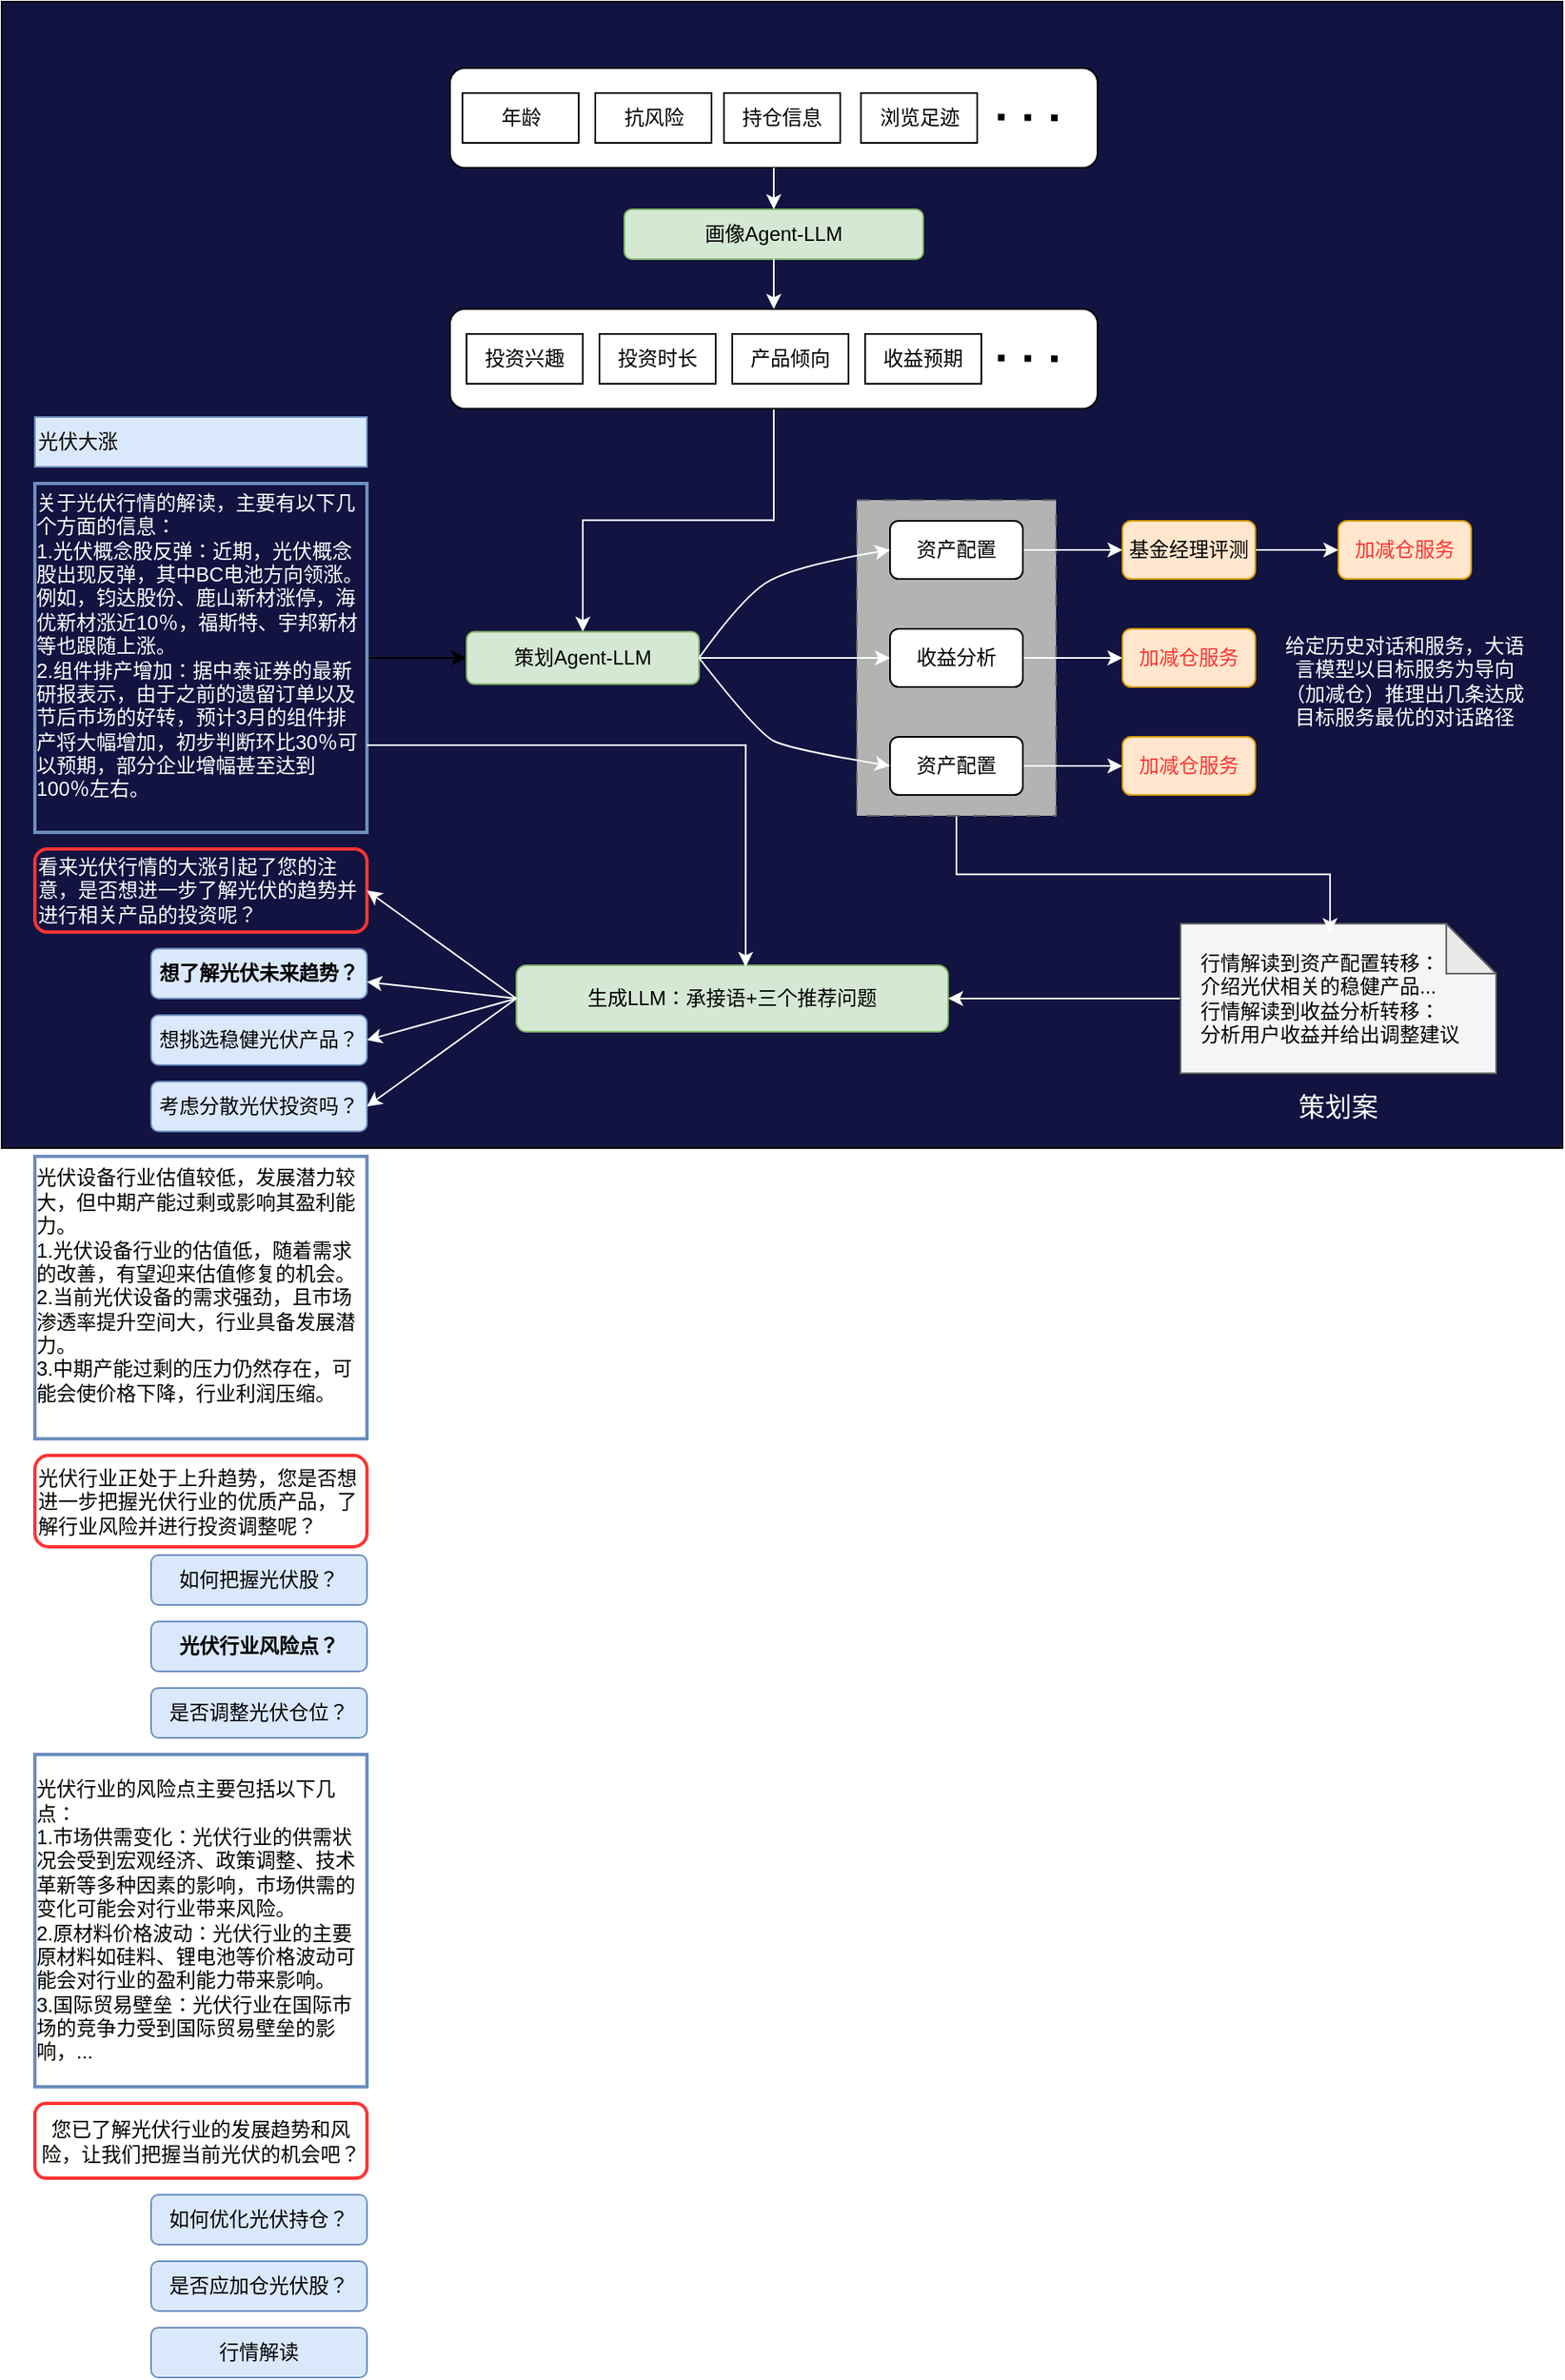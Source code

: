 <mxfile version="24.0.7" type="github">
  <diagram name="第 1 页" id="EtUGMnVDYJDm20vKxgLq">
    <mxGraphModel dx="2074" dy="1680" grid="1" gridSize="10" guides="1" tooltips="1" connect="1" arrows="1" fold="1" page="1" pageScale="1" pageWidth="1200" pageHeight="500" math="0" shadow="0">
      <root>
        <mxCell id="0" />
        <mxCell id="1" parent="0" />
        <mxCell id="uR9ak8hIEpnR53gFkSXh-45" value="" style="rounded=0;whiteSpace=wrap;html=1;fillColor=#121340;" vertex="1" parent="1">
          <mxGeometry x="40" y="-220" width="940" height="690" as="geometry" />
        </mxCell>
        <mxCell id="tnhg12BTTxNdXiN9A4QB-3" value="光伏大涨" style="rounded=0;whiteSpace=wrap;html=1;align=left;fillColor=#dae8fc;strokeColor=#6c8ebf;" parent="1" vertex="1">
          <mxGeometry x="60" y="30" width="200" height="30" as="geometry" />
        </mxCell>
        <mxCell id="uR9ak8hIEpnR53gFkSXh-39" style="edgeStyle=orthogonalEdgeStyle;rounded=0;orthogonalLoop=1;jettySize=auto;html=1;exitX=1;exitY=0.5;exitDx=0;exitDy=0;entryX=0;entryY=0.5;entryDx=0;entryDy=0;" edge="1" parent="1" source="tnhg12BTTxNdXiN9A4QB-5" target="uR9ak8hIEpnR53gFkSXh-29">
          <mxGeometry relative="1" as="geometry" />
        </mxCell>
        <mxCell id="tnhg12BTTxNdXiN9A4QB-5" value="&lt;div style=&quot;text-align: left;&quot;&gt;&lt;font color=&quot;#ffffff&quot;&gt;关于光伏行情的解读，主要有以下几个方面的信息：&lt;/font&gt;&lt;/div&gt;&lt;div style=&quot;text-align: left;&quot;&gt;&lt;font color=&quot;#ffffff&quot;&gt;1.光伏概念股反弹：近期，光伏概念股出现反弹，其中BC电池方向领涨。例如，钧达股份、鹿山新材涨停，海优新材涨近10％，福斯特、宇邦新材等也跟随上涨。&lt;/font&gt;&lt;/div&gt;&lt;div style=&quot;text-align: left;&quot;&gt;&lt;font color=&quot;#ffffff&quot;&gt;2.组件排产增加：据中泰证券的最新研报表示，由于之前的遗留订单以及节后市场的好转，预计3月的组件排产将大幅增加，初步判断环比30％可以预期，部分企业增幅甚至达到100％左右。&lt;/font&gt;&lt;/div&gt;&lt;div&gt;&lt;br&gt;&lt;/div&gt;" style="rounded=0;whiteSpace=wrap;html=1;fillColor=none;strokeColor=#6c8ebf;strokeWidth=2;" parent="1" vertex="1">
          <mxGeometry x="60" y="70" width="200" height="210" as="geometry" />
        </mxCell>
        <mxCell id="tnhg12BTTxNdXiN9A4QB-6" value="&lt;div class=&quot;lake-content&quot;&gt;&lt;strong&gt;想了解光伏未来趋势？&lt;/strong&gt;&lt;/div&gt;" style="rounded=1;whiteSpace=wrap;html=1;fillColor=#dae8fc;strokeColor=#6c8ebf;" parent="1" vertex="1">
          <mxGeometry x="130" y="350" width="130" height="30" as="geometry" />
        </mxCell>
        <mxCell id="tnhg12BTTxNdXiN9A4QB-7" value="&lt;div class=&quot;lake-content&quot;&gt;&lt;div class=&quot;lake-content&quot;&gt;想挑选稳健光伏产品？&lt;/div&gt;&lt;/div&gt;" style="rounded=1;whiteSpace=wrap;html=1;fillColor=#dae8fc;strokeColor=#6c8ebf;" parent="1" vertex="1">
          <mxGeometry x="130" y="390" width="130" height="30" as="geometry" />
        </mxCell>
        <mxCell id="tnhg12BTTxNdXiN9A4QB-8" value="&lt;div class=&quot;lake-content&quot;&gt;&lt;div class=&quot;lake-content&quot;&gt;&lt;div class=&quot;lake-content&quot;&gt;考虑分散光伏投资吗？&lt;/div&gt;&lt;/div&gt;&lt;/div&gt;" style="rounded=1;whiteSpace=wrap;html=1;fillColor=#dae8fc;strokeColor=#6c8ebf;" parent="1" vertex="1">
          <mxGeometry x="130" y="430" width="130" height="30" as="geometry" />
        </mxCell>
        <mxCell id="tnhg12BTTxNdXiN9A4QB-9" value="&lt;div style=&quot;text-align: left;&quot;&gt;&lt;div&gt;光伏设备行业估值较低，发展潜力较大，但中期产能过剩或影响其盈利能力。&lt;/div&gt;&lt;div&gt;1.光伏设备行业的估值低，随着需求的改善，有望迎来估值修复的机会。&lt;/div&gt;&lt;div&gt;2.当前光伏设备的需求强劲，且市场渗透率提升空间大，行业具备发展潜力。&lt;/div&gt;&lt;div&gt;3.中期产能过剩的压力仍然存在，可能会使价格下降，行业利润压缩。&lt;/div&gt;&lt;/div&gt;&lt;div&gt;&lt;br&gt;&lt;/div&gt;" style="rounded=0;whiteSpace=wrap;html=1;fillColor=none;strokeColor=#6c8ebf;strokeWidth=2;" parent="1" vertex="1">
          <mxGeometry x="60" y="475" width="200" height="170" as="geometry" />
        </mxCell>
        <mxCell id="tnhg12BTTxNdXiN9A4QB-10" value="&lt;div class=&quot;lake-content&quot;&gt;&lt;div class=&quot;lake-content&quot;&gt;如何把握光伏股？&lt;/div&gt;&lt;/div&gt;" style="rounded=1;whiteSpace=wrap;html=1;fillColor=#dae8fc;strokeColor=#6c8ebf;" parent="1" vertex="1">
          <mxGeometry x="130" y="715" width="130" height="30" as="geometry" />
        </mxCell>
        <mxCell id="tnhg12BTTxNdXiN9A4QB-11" value="&lt;div class=&quot;lake-content&quot;&gt;&lt;div class=&quot;lake-content&quot;&gt;&lt;div class=&quot;lake-content&quot;&gt;&lt;strong&gt;光伏行业风险点？&lt;/strong&gt;&lt;/div&gt;&lt;/div&gt;&lt;/div&gt;" style="rounded=1;whiteSpace=wrap;html=1;fillColor=#dae8fc;strokeColor=#6c8ebf;" parent="1" vertex="1">
          <mxGeometry x="130" y="755" width="130" height="30" as="geometry" />
        </mxCell>
        <mxCell id="tnhg12BTTxNdXiN9A4QB-12" value="&lt;div class=&quot;lake-content&quot;&gt;&lt;div class=&quot;lake-content&quot;&gt;&lt;div class=&quot;lake-content&quot;&gt;是否调整光伏仓位？&lt;/div&gt;&lt;/div&gt;&lt;/div&gt;" style="rounded=1;whiteSpace=wrap;html=1;fillColor=#dae8fc;strokeColor=#6c8ebf;" parent="1" vertex="1">
          <mxGeometry x="130" y="795" width="130" height="30" as="geometry" />
        </mxCell>
        <mxCell id="tnhg12BTTxNdXiN9A4QB-13" value="&lt;div style=&quot;text-align: left;&quot;&gt;&lt;div&gt;&lt;br&gt;&lt;/div&gt;&lt;div&gt;&lt;br&gt;&lt;/div&gt;&lt;div&gt;光伏行业的风险点主要包括以下几点：&lt;/div&gt;&lt;div&gt;1.市场供需变化：光伏行业的供需状况会受到宏观经济、政策调整、技术革新等多种因素的影响，市场供需的变化可能会对行业带来风险。&lt;/div&gt;&lt;div&gt;2.原材料价格波动：光伏行业的主要原材料如硅料、锂电池等价格波动可能会对行业的盈利能力带来影响。&lt;/div&gt;&lt;div&gt;3.国际贸易壁垒：光伏行业在国际市场的竞争力受到国际贸易壁垒的影响，...&lt;/div&gt;&lt;div&gt;&lt;br&gt;&lt;/div&gt;&lt;/div&gt;&lt;div&gt;&lt;br&gt;&lt;/div&gt;" style="rounded=0;whiteSpace=wrap;html=1;fillColor=none;strokeColor=#6c8ebf;strokeWidth=2;" parent="1" vertex="1">
          <mxGeometry x="60" y="835" width="200" height="200" as="geometry" />
        </mxCell>
        <mxCell id="tnhg12BTTxNdXiN9A4QB-14" value="&lt;div class=&quot;lake-content&quot;&gt;&lt;div class=&quot;lake-content&quot;&gt;&lt;div class=&quot;lake-content&quot;&gt;如何优化光伏持仓？&lt;/div&gt;&lt;/div&gt;&lt;/div&gt;" style="rounded=1;whiteSpace=wrap;html=1;fillColor=#dae8fc;strokeColor=#6c8ebf;" parent="1" vertex="1">
          <mxGeometry x="130" y="1100" width="130" height="30" as="geometry" />
        </mxCell>
        <mxCell id="tnhg12BTTxNdXiN9A4QB-15" value="&lt;div class=&quot;lake-content&quot;&gt;&lt;div class=&quot;lake-content&quot;&gt;&lt;div class=&quot;lake-content&quot;&gt;&lt;div class=&quot;lake-content&quot;&gt;是否应加仓光伏股？&lt;/div&gt;&lt;/div&gt;&lt;/div&gt;&lt;/div&gt;" style="rounded=1;whiteSpace=wrap;html=1;fillColor=#dae8fc;strokeColor=#6c8ebf;" parent="1" vertex="1">
          <mxGeometry x="130" y="1140" width="130" height="30" as="geometry" />
        </mxCell>
        <mxCell id="tnhg12BTTxNdXiN9A4QB-16" value="&lt;div class=&quot;lake-content&quot;&gt;&lt;div class=&quot;lake-content&quot;&gt;&lt;div class=&quot;lake-content&quot;&gt;&lt;div class=&quot;lake-content&quot;&gt;行情解读&lt;/div&gt;&lt;/div&gt;&lt;/div&gt;&lt;/div&gt;" style="rounded=1;whiteSpace=wrap;html=1;fillColor=#dae8fc;strokeColor=#6c8ebf;" parent="1" vertex="1">
          <mxGeometry x="130" y="1180" width="130" height="30" as="geometry" />
        </mxCell>
        <mxCell id="tnhg12BTTxNdXiN9A4QB-17" value="&lt;div class=&quot;lake-content&quot;&gt;&lt;font color=&quot;#ffffff&quot;&gt;看来光伏行情的大涨引起了您的注意，是否想进一步了解光伏的趋势并进行相关产品的投资呢？&lt;/font&gt;&lt;/div&gt;" style="rounded=1;whiteSpace=wrap;html=1;fillColor=none;strokeColor=#FF3333;strokeWidth=2;align=left;" parent="1" vertex="1">
          <mxGeometry x="60" y="290" width="200" height="50" as="geometry" />
        </mxCell>
        <mxCell id="tnhg12BTTxNdXiN9A4QB-18" value="&lt;div class=&quot;lake-content&quot;&gt;&lt;div class=&quot;lake-content&quot;&gt;光伏行业正处于上升趋势，您是否想进一步把握光伏行业的优质产品，了解行业风险并进行投资调整呢？&lt;/div&gt;&lt;/div&gt;" style="rounded=1;whiteSpace=wrap;html=1;fillColor=none;strokeColor=#FF3333;strokeWidth=2;align=left;" parent="1" vertex="1">
          <mxGeometry x="60" y="655" width="200" height="55" as="geometry" />
        </mxCell>
        <mxCell id="tnhg12BTTxNdXiN9A4QB-19" value="&lt;div class=&quot;lake-content&quot;&gt;&lt;div class=&quot;lake-content&quot;&gt;您已了解光伏行业的发展趋势和风险，让我们把握当前光伏的机会吧？&lt;/div&gt;&lt;/div&gt;" style="rounded=1;whiteSpace=wrap;html=1;fillColor=none;strokeColor=#FF3333;strokeWidth=2;" parent="1" vertex="1">
          <mxGeometry x="60" y="1045" width="200" height="45" as="geometry" />
        </mxCell>
        <mxCell id="tnhg12BTTxNdXiN9A4QB-51" value="生成LLM：承接语+三个推荐问题" style="rounded=1;whiteSpace=wrap;html=1;fillColor=#d5e8d4;strokeColor=#82b366;strokeWidth=1;" parent="1" vertex="1">
          <mxGeometry x="350" y="360" width="260" height="40" as="geometry" />
        </mxCell>
        <mxCell id="tnhg12BTTxNdXiN9A4QB-70" style="edgeStyle=orthogonalEdgeStyle;rounded=0;orthogonalLoop=1;jettySize=auto;html=1;exitX=0;exitY=0.5;exitDx=0;exitDy=0;exitPerimeter=0;entryX=1;entryY=0.5;entryDx=0;entryDy=0;strokeColor=#FFFFFF;" parent="1" source="tnhg12BTTxNdXiN9A4QB-60" target="tnhg12BTTxNdXiN9A4QB-51" edge="1">
          <mxGeometry relative="1" as="geometry" />
        </mxCell>
        <mxCell id="tnhg12BTTxNdXiN9A4QB-60" value="" style="shape=note;whiteSpace=wrap;html=1;backgroundOutline=1;darkOpacity=0.05;fillColor=#f5f5f5;fontColor=#333333;strokeColor=#666666;" parent="1" vertex="1">
          <mxGeometry x="750" y="335" width="190" height="90" as="geometry" />
        </mxCell>
        <mxCell id="tnhg12BTTxNdXiN9A4QB-61" value="&lt;div style=&quot;text-align: left;&quot;&gt;&lt;span style=&quot;background-color: initial;&quot;&gt;行情解读到资产配置转移：&lt;/span&gt;&lt;/div&gt;&lt;div style=&quot;text-align: left;&quot;&gt;&lt;span style=&quot;background-color: initial;&quot;&gt;介绍光伏相关的稳健产品...&lt;/span&gt;&lt;/div&gt;&lt;div style=&quot;text-align: left;&quot;&gt;&lt;span style=&quot;background-color: initial;&quot;&gt;行情解读到收益分析转移：&lt;/span&gt;&lt;/div&gt;&lt;div style=&quot;text-align: left;&quot;&gt;分析用户收益并给出调整建议&lt;/div&gt;" style="text;html=1;align=center;verticalAlign=middle;whiteSpace=wrap;rounded=0;" parent="1" vertex="1">
          <mxGeometry x="760" y="340.63" width="160" height="78.75" as="geometry" />
        </mxCell>
        <mxCell id="tnhg12BTTxNdXiN9A4QB-66" value="&lt;font color=&quot;#ffffff&quot; style=&quot;font-size: 16px;&quot;&gt;策划案&lt;/font&gt;" style="text;html=1;align=center;verticalAlign=middle;whiteSpace=wrap;rounded=0;" parent="1" vertex="1">
          <mxGeometry x="815" y="430" width="60" height="30" as="geometry" />
        </mxCell>
        <mxCell id="tnhg12BTTxNdXiN9A4QB-75" value="" style="endArrow=classic;html=1;rounded=0;exitX=0;exitY=0.5;exitDx=0;exitDy=0;entryX=1;entryY=0.5;entryDx=0;entryDy=0;strokeColor=#FFFFFF;" parent="1" source="tnhg12BTTxNdXiN9A4QB-51" target="tnhg12BTTxNdXiN9A4QB-17" edge="1">
          <mxGeometry width="50" height="50" relative="1" as="geometry">
            <mxPoint x="420" y="430" as="sourcePoint" />
            <mxPoint x="270" y="310" as="targetPoint" />
          </mxGeometry>
        </mxCell>
        <mxCell id="tnhg12BTTxNdXiN9A4QB-76" value="" style="endArrow=classic;html=1;rounded=0;entryX=1;entryY=0.5;entryDx=0;entryDy=0;exitX=0;exitY=0.5;exitDx=0;exitDy=0;strokeColor=#FFFFFF;" parent="1" edge="1" source="tnhg12BTTxNdXiN9A4QB-51">
          <mxGeometry width="50" height="50" relative="1" as="geometry">
            <mxPoint x="350" y="405" as="sourcePoint" />
            <mxPoint x="260" y="370" as="targetPoint" />
          </mxGeometry>
        </mxCell>
        <mxCell id="tnhg12BTTxNdXiN9A4QB-77" value="" style="endArrow=classic;html=1;rounded=0;exitX=0;exitY=0.5;exitDx=0;exitDy=0;entryX=1;entryY=0.5;entryDx=0;entryDy=0;strokeColor=#FFFFFF;" parent="1" target="tnhg12BTTxNdXiN9A4QB-7" edge="1" source="tnhg12BTTxNdXiN9A4QB-51">
          <mxGeometry width="50" height="50" relative="1" as="geometry">
            <mxPoint x="350" y="405" as="sourcePoint" />
            <mxPoint x="270" y="415" as="targetPoint" />
          </mxGeometry>
        </mxCell>
        <mxCell id="tnhg12BTTxNdXiN9A4QB-78" value="" style="endArrow=classic;html=1;rounded=0;entryX=1;entryY=0.5;entryDx=0;entryDy=0;exitX=0;exitY=0.5;exitDx=0;exitDy=0;strokeColor=#FFFFFF;" parent="1" target="tnhg12BTTxNdXiN9A4QB-8" edge="1" source="tnhg12BTTxNdXiN9A4QB-51">
          <mxGeometry width="50" height="50" relative="1" as="geometry">
            <mxPoint x="350" y="405" as="sourcePoint" />
            <mxPoint x="470" y="395" as="targetPoint" />
            <Array as="points" />
          </mxGeometry>
        </mxCell>
        <mxCell id="uR9ak8hIEpnR53gFkSXh-41" style="edgeStyle=orthogonalEdgeStyle;rounded=0;orthogonalLoop=1;jettySize=auto;html=1;exitX=0.5;exitY=1;exitDx=0;exitDy=0;entryX=0.5;entryY=0;entryDx=0;entryDy=0;strokeColor=#FFFFFF;" edge="1" parent="1" source="uR9ak8hIEpnR53gFkSXh-1" target="uR9ak8hIEpnR53gFkSXh-29">
          <mxGeometry relative="1" as="geometry" />
        </mxCell>
        <mxCell id="uR9ak8hIEpnR53gFkSXh-1" value="" style="rounded=1;whiteSpace=wrap;html=1;strokeWidth=1;" vertex="1" parent="1">
          <mxGeometry x="310" y="-35" width="390" height="60" as="geometry" />
        </mxCell>
        <mxCell id="uR9ak8hIEpnR53gFkSXh-2" value="" style="rounded=1;whiteSpace=wrap;html=1;strokeWidth=1;" vertex="1" parent="1">
          <mxGeometry x="310" y="-180" width="390" height="60" as="geometry" />
        </mxCell>
        <mxCell id="uR9ak8hIEpnR53gFkSXh-3" value="年龄" style="rounded=0;whiteSpace=wrap;html=1;" vertex="1" parent="1">
          <mxGeometry x="317.5" y="-165" width="70" height="30" as="geometry" />
        </mxCell>
        <mxCell id="uR9ak8hIEpnR53gFkSXh-4" value="抗风险" style="rounded=0;whiteSpace=wrap;html=1;" vertex="1" parent="1">
          <mxGeometry x="397.5" y="-165" width="70" height="30" as="geometry" />
        </mxCell>
        <mxCell id="uR9ak8hIEpnR53gFkSXh-5" value="持仓信息" style="rounded=0;whiteSpace=wrap;html=1;" vertex="1" parent="1">
          <mxGeometry x="475" y="-165" width="70" height="30" as="geometry" />
        </mxCell>
        <mxCell id="uR9ak8hIEpnR53gFkSXh-6" value="" style="endArrow=none;dashed=1;html=1;dashPattern=1 3;strokeWidth=4;rounded=0;" edge="1" parent="1">
          <mxGeometry width="50" height="50" relative="1" as="geometry">
            <mxPoint x="640" y="-150.5" as="sourcePoint" />
            <mxPoint x="680" y="-150" as="targetPoint" />
          </mxGeometry>
        </mxCell>
        <mxCell id="uR9ak8hIEpnR53gFkSXh-7" value="画像Agent-LLM" style="rounded=1;whiteSpace=wrap;html=1;fillColor=#d5e8d4;strokeColor=#82b366;strokeWidth=1;" vertex="1" parent="1">
          <mxGeometry x="415" y="-95" width="180" height="30" as="geometry" />
        </mxCell>
        <mxCell id="uR9ak8hIEpnR53gFkSXh-8" value="投资兴趣" style="rounded=0;whiteSpace=wrap;html=1;" vertex="1" parent="1">
          <mxGeometry x="320" y="-20" width="70" height="30" as="geometry" />
        </mxCell>
        <mxCell id="uR9ak8hIEpnR53gFkSXh-9" value="产品倾向" style="rounded=0;whiteSpace=wrap;html=1;" vertex="1" parent="1">
          <mxGeometry x="480" y="-20" width="70" height="30" as="geometry" />
        </mxCell>
        <mxCell id="uR9ak8hIEpnR53gFkSXh-10" value="收益预期" style="rounded=0;whiteSpace=wrap;html=1;" vertex="1" parent="1">
          <mxGeometry x="560" y="-20" width="70" height="30" as="geometry" />
        </mxCell>
        <mxCell id="uR9ak8hIEpnR53gFkSXh-11" value="" style="endArrow=none;dashed=1;html=1;dashPattern=1 3;strokeWidth=4;rounded=0;" edge="1" parent="1">
          <mxGeometry width="50" height="50" relative="1" as="geometry">
            <mxPoint x="640" y="-5.5" as="sourcePoint" />
            <mxPoint x="680" y="-5" as="targetPoint" />
          </mxGeometry>
        </mxCell>
        <mxCell id="uR9ak8hIEpnR53gFkSXh-12" value="投资时长" style="rounded=0;whiteSpace=wrap;html=1;" vertex="1" parent="1">
          <mxGeometry x="400" y="-20" width="70" height="30" as="geometry" />
        </mxCell>
        <mxCell id="uR9ak8hIEpnR53gFkSXh-13" value="浏览足迹" style="rounded=0;whiteSpace=wrap;html=1;" vertex="1" parent="1">
          <mxGeometry x="557.5" y="-165" width="70" height="30" as="geometry" />
        </mxCell>
        <mxCell id="uR9ak8hIEpnR53gFkSXh-14" value="" style="endArrow=classic;html=1;rounded=0;exitX=0.5;exitY=1;exitDx=0;exitDy=0;entryX=0.5;entryY=0;entryDx=0;entryDy=0;strokeColor=#FFFFFF;" edge="1" parent="1" source="uR9ak8hIEpnR53gFkSXh-2" target="uR9ak8hIEpnR53gFkSXh-7">
          <mxGeometry width="50" height="50" relative="1" as="geometry">
            <mxPoint x="815" y="165" as="sourcePoint" />
            <mxPoint x="865" y="115" as="targetPoint" />
          </mxGeometry>
        </mxCell>
        <mxCell id="uR9ak8hIEpnR53gFkSXh-15" value="" style="endArrow=classic;html=1;rounded=0;exitX=0.5;exitY=1;exitDx=0;exitDy=0;entryX=0.5;entryY=0;entryDx=0;entryDy=0;strokeColor=#FFFFFF;" edge="1" parent="1" source="uR9ak8hIEpnR53gFkSXh-7" target="uR9ak8hIEpnR53gFkSXh-1">
          <mxGeometry width="50" height="50" relative="1" as="geometry">
            <mxPoint x="815" y="165" as="sourcePoint" />
            <mxPoint x="865" y="115" as="targetPoint" />
          </mxGeometry>
        </mxCell>
        <mxCell id="uR9ak8hIEpnR53gFkSXh-35" style="edgeStyle=orthogonalEdgeStyle;rounded=0;orthogonalLoop=1;jettySize=auto;html=1;exitX=0.5;exitY=1;exitDx=0;exitDy=0;entryX=0.5;entryY=0;entryDx=0;entryDy=0;strokeColor=#FFFFFF;" edge="1" parent="1" source="uR9ak8hIEpnR53gFkSXh-16" target="tnhg12BTTxNdXiN9A4QB-61">
          <mxGeometry relative="1" as="geometry" />
        </mxCell>
        <mxCell id="uR9ak8hIEpnR53gFkSXh-16" value="" style="rounded=0;whiteSpace=wrap;html=1;dashed=1;dashPattern=8 8;fillColor=#B3B3B3;fontColor=#333333;strokeColor=#666666;" vertex="1" parent="1">
          <mxGeometry x="555" y="80" width="120" height="190" as="geometry" />
        </mxCell>
        <mxCell id="uR9ak8hIEpnR53gFkSXh-17" value="" style="edgeStyle=orthogonalEdgeStyle;rounded=0;orthogonalLoop=1;jettySize=auto;html=1;strokeColor=#FFFFFF;" edge="1" parent="1" source="uR9ak8hIEpnR53gFkSXh-18" target="uR9ak8hIEpnR53gFkSXh-20">
          <mxGeometry relative="1" as="geometry" />
        </mxCell>
        <mxCell id="uR9ak8hIEpnR53gFkSXh-18" value="资产配置" style="rounded=1;whiteSpace=wrap;html=1;" vertex="1" parent="1">
          <mxGeometry x="575" y="92.5" width="80" height="35" as="geometry" />
        </mxCell>
        <mxCell id="uR9ak8hIEpnR53gFkSXh-19" value="" style="edgeStyle=orthogonalEdgeStyle;rounded=0;orthogonalLoop=1;jettySize=auto;html=1;strokeColor=#FFFFFF;" edge="1" parent="1" source="uR9ak8hIEpnR53gFkSXh-20" target="uR9ak8hIEpnR53gFkSXh-21">
          <mxGeometry relative="1" as="geometry" />
        </mxCell>
        <mxCell id="uR9ak8hIEpnR53gFkSXh-20" value="基金经理评测" style="rounded=1;whiteSpace=wrap;html=1;strokeWidth=1;strokeColor=#d79b00;fillColor=#ffe6cc;" vertex="1" parent="1">
          <mxGeometry x="715" y="92.5" width="80" height="35" as="geometry" />
        </mxCell>
        <mxCell id="uR9ak8hIEpnR53gFkSXh-21" value="&lt;font color=&quot;#ff3333&quot;&gt;加减仓服务&lt;/font&gt;" style="rounded=1;whiteSpace=wrap;html=1;strokeWidth=1;strokeColor=#d79b00;fillColor=#ffe6cc;" vertex="1" parent="1">
          <mxGeometry x="845" y="92.5" width="80" height="35" as="geometry" />
        </mxCell>
        <mxCell id="uR9ak8hIEpnR53gFkSXh-22" value="" style="edgeStyle=orthogonalEdgeStyle;rounded=0;orthogonalLoop=1;jettySize=auto;html=1;strokeColor=#FFFFFF;" edge="1" parent="1" source="uR9ak8hIEpnR53gFkSXh-23" target="uR9ak8hIEpnR53gFkSXh-24">
          <mxGeometry relative="1" as="geometry" />
        </mxCell>
        <mxCell id="uR9ak8hIEpnR53gFkSXh-23" value="收益分析" style="rounded=1;whiteSpace=wrap;html=1;" vertex="1" parent="1">
          <mxGeometry x="575" y="157.5" width="80" height="35" as="geometry" />
        </mxCell>
        <mxCell id="uR9ak8hIEpnR53gFkSXh-24" value="&lt;font color=&quot;#ff3333&quot;&gt;加减仓服务&lt;/font&gt;" style="rounded=1;whiteSpace=wrap;html=1;strokeWidth=1;strokeColor=#d79b00;fillColor=#ffe6cc;" vertex="1" parent="1">
          <mxGeometry x="715" y="157.5" width="80" height="35" as="geometry" />
        </mxCell>
        <mxCell id="uR9ak8hIEpnR53gFkSXh-25" value="" style="edgeStyle=orthogonalEdgeStyle;rounded=0;orthogonalLoop=1;jettySize=auto;html=1;strokeColor=#FFFFFF;" edge="1" parent="1" source="uR9ak8hIEpnR53gFkSXh-26" target="uR9ak8hIEpnR53gFkSXh-27">
          <mxGeometry relative="1" as="geometry" />
        </mxCell>
        <mxCell id="uR9ak8hIEpnR53gFkSXh-26" value="资产配置" style="rounded=1;whiteSpace=wrap;html=1;" vertex="1" parent="1">
          <mxGeometry x="575" y="222.5" width="80" height="35" as="geometry" />
        </mxCell>
        <mxCell id="uR9ak8hIEpnR53gFkSXh-27" value="&lt;font color=&quot;#ff3333&quot;&gt;加减仓服务&lt;/font&gt;" style="rounded=1;whiteSpace=wrap;html=1;strokeWidth=1;strokeColor=#d79b00;fillColor=#ffe6cc;" vertex="1" parent="1">
          <mxGeometry x="715" y="222.5" width="80" height="35" as="geometry" />
        </mxCell>
        <mxCell id="uR9ak8hIEpnR53gFkSXh-28" value="" style="edgeStyle=orthogonalEdgeStyle;rounded=0;orthogonalLoop=1;jettySize=auto;html=1;strokeColor=#FFFFFF;" edge="1" parent="1" source="uR9ak8hIEpnR53gFkSXh-29" target="uR9ak8hIEpnR53gFkSXh-23">
          <mxGeometry relative="1" as="geometry" />
        </mxCell>
        <mxCell id="uR9ak8hIEpnR53gFkSXh-29" value="策划Agent-LLM" style="rounded=1;whiteSpace=wrap;html=1;fillColor=#d5e8d4;strokeColor=#82b366;strokeWidth=1;" vertex="1" parent="1">
          <mxGeometry x="320" y="159.22" width="140" height="31.56" as="geometry" />
        </mxCell>
        <mxCell id="uR9ak8hIEpnR53gFkSXh-30" value="" style="curved=1;endArrow=classic;html=1;rounded=0;entryX=0;entryY=0.5;entryDx=0;entryDy=0;exitX=1;exitY=0.5;exitDx=0;exitDy=0;strokeColor=#FFFFFF;" edge="1" parent="1" target="uR9ak8hIEpnR53gFkSXh-18" source="uR9ak8hIEpnR53gFkSXh-29">
          <mxGeometry width="50" height="50" relative="1" as="geometry">
            <mxPoint x="465" y="170" as="sourcePoint" />
            <mxPoint x="515" y="120" as="targetPoint" />
            <Array as="points">
              <mxPoint x="485" y="140" />
              <mxPoint x="515" y="120" />
            </Array>
          </mxGeometry>
        </mxCell>
        <mxCell id="uR9ak8hIEpnR53gFkSXh-31" value="" style="curved=1;endArrow=classic;html=1;rounded=0;entryX=0;entryY=0.5;entryDx=0;entryDy=0;exitX=1;exitY=0.5;exitDx=0;exitDy=0;strokeColor=#FFFFFF;" edge="1" parent="1" target="uR9ak8hIEpnR53gFkSXh-26" source="uR9ak8hIEpnR53gFkSXh-29">
          <mxGeometry width="50" height="50" relative="1" as="geometry">
            <mxPoint x="465" y="180" as="sourcePoint" />
            <mxPoint x="515" y="130" as="targetPoint" />
            <Array as="points">
              <mxPoint x="495" y="220" />
              <mxPoint x="515" y="230" />
            </Array>
          </mxGeometry>
        </mxCell>
        <mxCell id="uR9ak8hIEpnR53gFkSXh-32" value="&lt;font color=&quot;#ffffff&quot;&gt;给定历史对话和服务，大语言模型以目标服务为导向（加减仓）推理出几条达成目标服务最优的对话路径&lt;/font&gt;" style="text;html=1;align=center;verticalAlign=middle;whiteSpace=wrap;rounded=0;" vertex="1" parent="1">
          <mxGeometry x="810" y="159.22" width="150" height="60" as="geometry" />
        </mxCell>
        <mxCell id="uR9ak8hIEpnR53gFkSXh-43" style="edgeStyle=orthogonalEdgeStyle;rounded=0;orthogonalLoop=1;jettySize=auto;html=1;exitX=1;exitY=0.75;exitDx=0;exitDy=0;entryX=0.531;entryY=0.025;entryDx=0;entryDy=0;entryPerimeter=0;strokeColor=#FFFFFF;" edge="1" parent="1" source="tnhg12BTTxNdXiN9A4QB-5" target="tnhg12BTTxNdXiN9A4QB-51">
          <mxGeometry relative="1" as="geometry">
            <Array as="points">
              <mxPoint x="488" y="228" />
            </Array>
          </mxGeometry>
        </mxCell>
      </root>
    </mxGraphModel>
  </diagram>
</mxfile>
